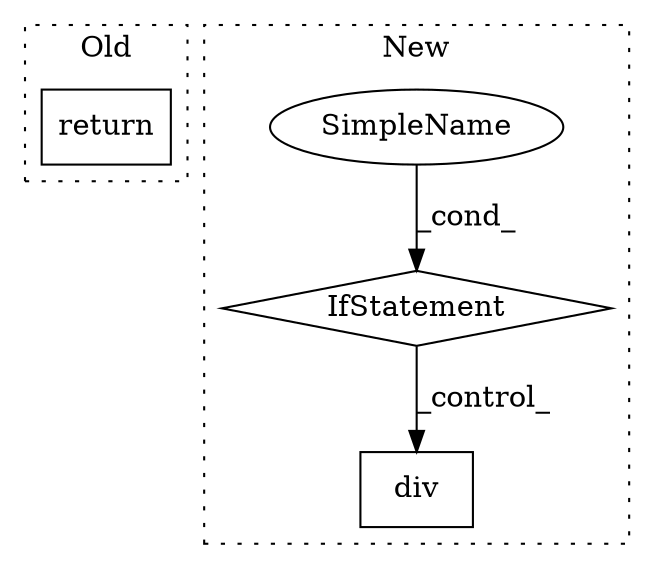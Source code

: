 digraph G {
subgraph cluster0 {
1 [label="return" a="41" s="2213" l="7" shape="box"];
label = "Old";
style="dotted";
}
subgraph cluster1 {
2 [label="div" a="32" s="2447,2485" l="4,1" shape="box"];
3 [label="IfStatement" a="25" s="2319,2362" l="4,2" shape="diamond"];
4 [label="SimpleName" a="42" s="" l="" shape="ellipse"];
label = "New";
style="dotted";
}
3 -> 2 [label="_control_"];
4 -> 3 [label="_cond_"];
}